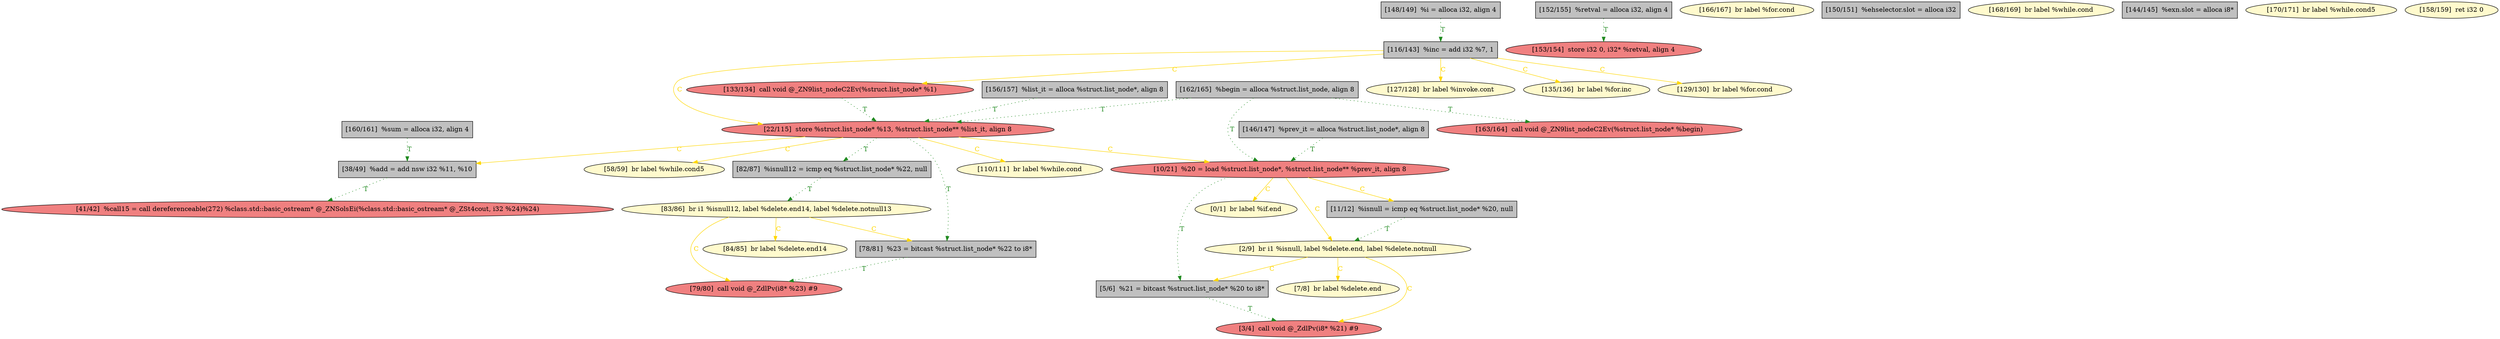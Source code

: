 
digraph G {


node218 [fillcolor=lemonchiffon,label="[83/86]  br i1 %isnull12, label %delete.end14, label %delete.notnull13",shape=ellipse,style=filled ]
node211 [fillcolor=lemonchiffon,label="[0/1]  br label %if.end",shape=ellipse,style=filled ]
node219 [fillcolor=lemonchiffon,label="[127/128]  br label %invoke.cont",shape=ellipse,style=filled ]
node210 [fillcolor=lightcoral,label="[79/80]  call void @_ZdlPv(i8* %23) #9",shape=ellipse,style=filled ]
node208 [fillcolor=lemonchiffon,label="[7/8]  br label %delete.end",shape=ellipse,style=filled ]
node204 [fillcolor=lightcoral,label="[41/42]  %call15 = call dereferenceable(272) %class.std::basic_ostream* @_ZNSolsEi(%class.std::basic_ostream* @_ZSt4cout, i32 %24)%24)",shape=ellipse,style=filled ]
node202 [fillcolor=lightcoral,label="[153/154]  store i32 0, i32* %retval, align 4",shape=ellipse,style=filled ]
node215 [fillcolor=grey,label="[162/165]  %begin = alloca %struct.list_node, align 8",shape=rectangle,style=filled ]
node214 [fillcolor=lightcoral,label="[163/164]  call void @_ZN9list_nodeC2Ev(%struct.list_node* %begin)",shape=ellipse,style=filled ]
node201 [fillcolor=lemonchiffon,label="[166/167]  br label %for.cond",shape=ellipse,style=filled ]
node188 [fillcolor=grey,label="[150/151]  %ehselector.slot = alloca i32",shape=rectangle,style=filled ]
node189 [fillcolor=grey,label="[82/87]  %isnull12 = icmp eq %struct.list_node* %22, null",shape=rectangle,style=filled ]
node212 [fillcolor=lightcoral,label="[3/4]  call void @_ZdlPv(i8* %21) #9",shape=ellipse,style=filled ]
node200 [fillcolor=lemonchiffon,label="[110/111]  br label %while.cond",shape=ellipse,style=filled ]
node186 [fillcolor=grey,label="[146/147]  %prev_it = alloca %struct.list_node*, align 8",shape=rectangle,style=filled ]
node207 [fillcolor=lemonchiffon,label="[2/9]  br i1 %isnull, label %delete.end, label %delete.notnull",shape=ellipse,style=filled ]
node190 [fillcolor=grey,label="[11/12]  %isnull = icmp eq %struct.list_node* %20, null",shape=rectangle,style=filled ]
node209 [fillcolor=grey,label="[78/81]  %23 = bitcast %struct.list_node* %22 to i8*",shape=rectangle,style=filled ]
node184 [fillcolor=lemonchiffon,label="[135/136]  br label %for.inc",shape=ellipse,style=filled ]
node197 [fillcolor=lemonchiffon,label="[168/169]  br label %while.cond",shape=ellipse,style=filled ]
node185 [fillcolor=lightcoral,label="[133/134]  call void @_ZN9list_nodeC2Ev(%struct.list_node* %1)",shape=ellipse,style=filled ]
node213 [fillcolor=lemonchiffon,label="[58/59]  br label %while.cond5",shape=ellipse,style=filled ]
node191 [fillcolor=grey,label="[144/145]  %exn.slot = alloca i8*",shape=rectangle,style=filled ]
node192 [fillcolor=lemonchiffon,label="[170/171]  br label %while.cond5",shape=ellipse,style=filled ]
node217 [fillcolor=grey,label="[38/49]  %add = add nsw i32 %11, %10",shape=rectangle,style=filled ]
node199 [fillcolor=lemonchiffon,label="[129/130]  br label %for.cond",shape=ellipse,style=filled ]
node193 [fillcolor=grey,label="[152/155]  %retval = alloca i32, align 4",shape=rectangle,style=filled ]
node216 [fillcolor=lemonchiffon,label="[158/159]  ret i32 0",shape=ellipse,style=filled ]
node205 [fillcolor=lightcoral,label="[10/21]  %20 = load %struct.list_node*, %struct.list_node** %prev_it, align 8",shape=ellipse,style=filled ]
node194 [fillcolor=grey,label="[5/6]  %21 = bitcast %struct.list_node* %20 to i8*",shape=rectangle,style=filled ]
node206 [fillcolor=lightcoral,label="[22/115]  store %struct.list_node* %13, %struct.list_node** %list_it, align 8",shape=ellipse,style=filled ]
node196 [fillcolor=grey,label="[156/157]  %list_it = alloca %struct.list_node*, align 8",shape=rectangle,style=filled ]
node203 [fillcolor=lemonchiffon,label="[84/85]  br label %delete.end14",shape=ellipse,style=filled ]
node187 [fillcolor=grey,label="[148/149]  %i = alloca i32, align 4",shape=rectangle,style=filled ]
node195 [fillcolor=grey,label="[116/143]  %inc = add i32 %7, 1",shape=rectangle,style=filled ]
node198 [fillcolor=grey,label="[160/161]  %sum = alloca i32, align 4",shape=rectangle,style=filled ]

node206->node189 [style=dotted,color=forestgreen,label="T",penwidth=1.0,fontcolor=forestgreen ]
node206->node205 [color=gold,label="C",fontcolor=gold ]
node209->node210 [style=dotted,color=forestgreen,label="T",penwidth=1.0,fontcolor=forestgreen ]
node206->node200 [color=gold,label="C",fontcolor=gold ]
node206->node217 [color=gold,label="C",fontcolor=gold ]
node205->node207 [color=gold,label="C",fontcolor=gold ]
node205->node194 [style=dotted,color=forestgreen,label="T",penwidth=1.0,fontcolor=forestgreen ]
node207->node208 [color=gold,label="C",fontcolor=gold ]
node194->node212 [style=dotted,color=forestgreen,label="T",penwidth=1.0,fontcolor=forestgreen ]
node218->node203 [color=gold,label="C",fontcolor=gold ]
node206->node209 [style=dotted,color=forestgreen,label="T",penwidth=1.0,fontcolor=forestgreen ]
node218->node209 [color=gold,label="C",fontcolor=gold ]
node190->node207 [style=dotted,color=forestgreen,label="T",penwidth=1.0,fontcolor=forestgreen ]
node215->node214 [style=dotted,color=forestgreen,label="T",penwidth=1.0,fontcolor=forestgreen ]
node205->node211 [color=gold,label="C",fontcolor=gold ]
node193->node202 [style=dotted,color=forestgreen,label="T",penwidth=1.0,fontcolor=forestgreen ]
node187->node195 [style=dotted,color=forestgreen,label="T",penwidth=1.0,fontcolor=forestgreen ]
node207->node194 [color=gold,label="C",fontcolor=gold ]
node195->node206 [color=gold,label="C",fontcolor=gold ]
node196->node206 [style=dotted,color=forestgreen,label="T",penwidth=1.0,fontcolor=forestgreen ]
node195->node199 [color=gold,label="C",fontcolor=gold ]
node217->node204 [style=dotted,color=forestgreen,label="T",penwidth=1.0,fontcolor=forestgreen ]
node215->node206 [style=dotted,color=forestgreen,label="T",penwidth=1.0,fontcolor=forestgreen ]
node195->node219 [color=gold,label="C",fontcolor=gold ]
node186->node205 [style=dotted,color=forestgreen,label="T",penwidth=1.0,fontcolor=forestgreen ]
node215->node205 [style=dotted,color=forestgreen,label="T",penwidth=1.0,fontcolor=forestgreen ]
node195->node184 [color=gold,label="C",fontcolor=gold ]
node195->node185 [color=gold,label="C",fontcolor=gold ]
node198->node217 [style=dotted,color=forestgreen,label="T",penwidth=1.0,fontcolor=forestgreen ]
node189->node218 [style=dotted,color=forestgreen,label="T",penwidth=1.0,fontcolor=forestgreen ]
node206->node213 [color=gold,label="C",fontcolor=gold ]
node205->node190 [color=gold,label="C",fontcolor=gold ]
node207->node212 [color=gold,label="C",fontcolor=gold ]
node218->node210 [color=gold,label="C",fontcolor=gold ]
node185->node206 [style=dotted,color=forestgreen,label="T",penwidth=1.0,fontcolor=forestgreen ]


}
